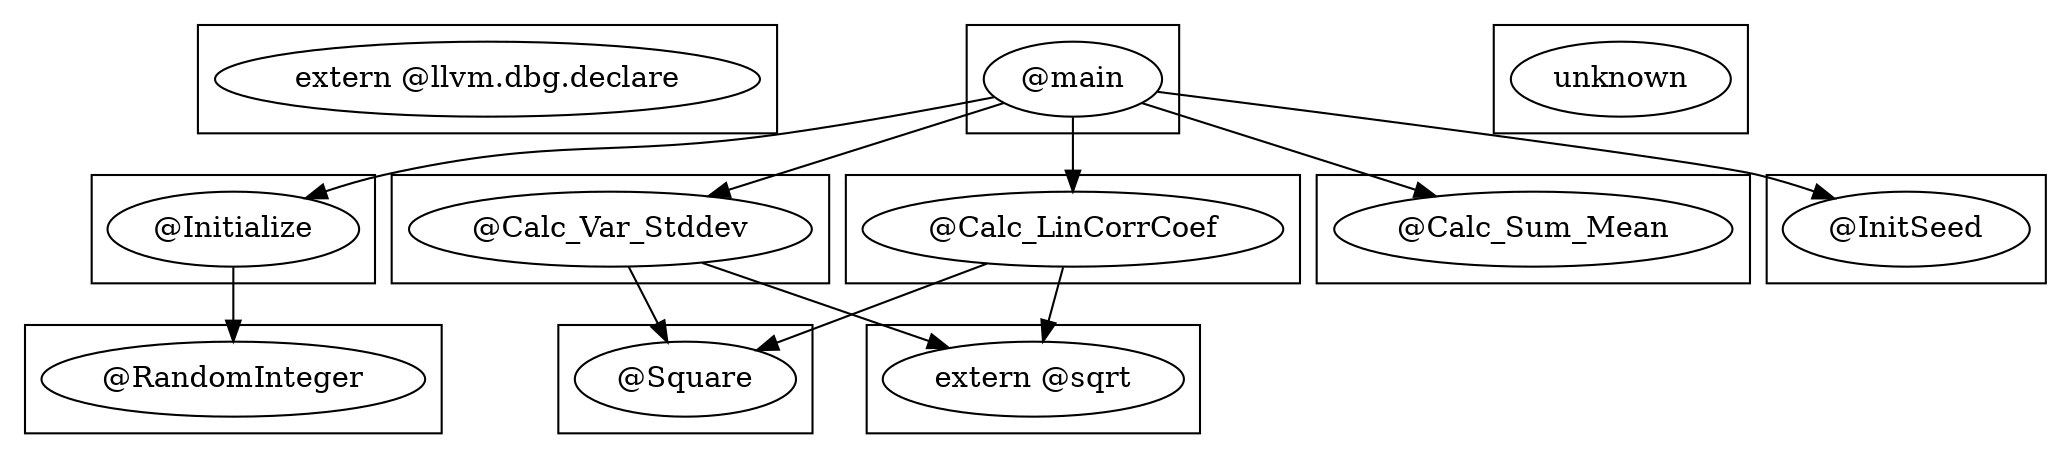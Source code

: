 digraph {
    subgraph cluster_0 {
        220 [label="extern @llvm.dbg.declare"];
    }
    subgraph cluster_1 {
        10 [label="@main"];
    }
    subgraph cluster_2 {
        182 [label="@Initialize"];
    }
    subgraph cluster_3 {
        209 [label="@RandomInteger"];
    }
    subgraph cluster_4 {
        123 [label="@Calc_LinCorrCoef"];
    }
    subgraph cluster_5 {
        82 [label="@Calc_Var_Stddev"];
    }
    subgraph cluster_6 {
        221 [label="extern @sqrt"];
    }
    subgraph cluster_7 {
        75 [label="@Square"];
    }
    subgraph cluster_8 {
        40 [label="@Calc_Sum_Mean"];
    }
    subgraph cluster_9 {
        36 [label="@InitSeed"];
    }
    subgraph cluster_10 {
        -100 [label=unknown];
    }
    10 -> 36 [label=""];
    10 -> 40 [label=""];
    10 -> 82 [label=""];
    10 -> 123 [label=""];
    10 -> 182 [label=""];
    82 -> 75 [label=""];
    82 -> 221 [label=""];
    123 -> 75 [label=""];
    123 -> 221 [label=""];
    182 -> 209 [label=""];
}